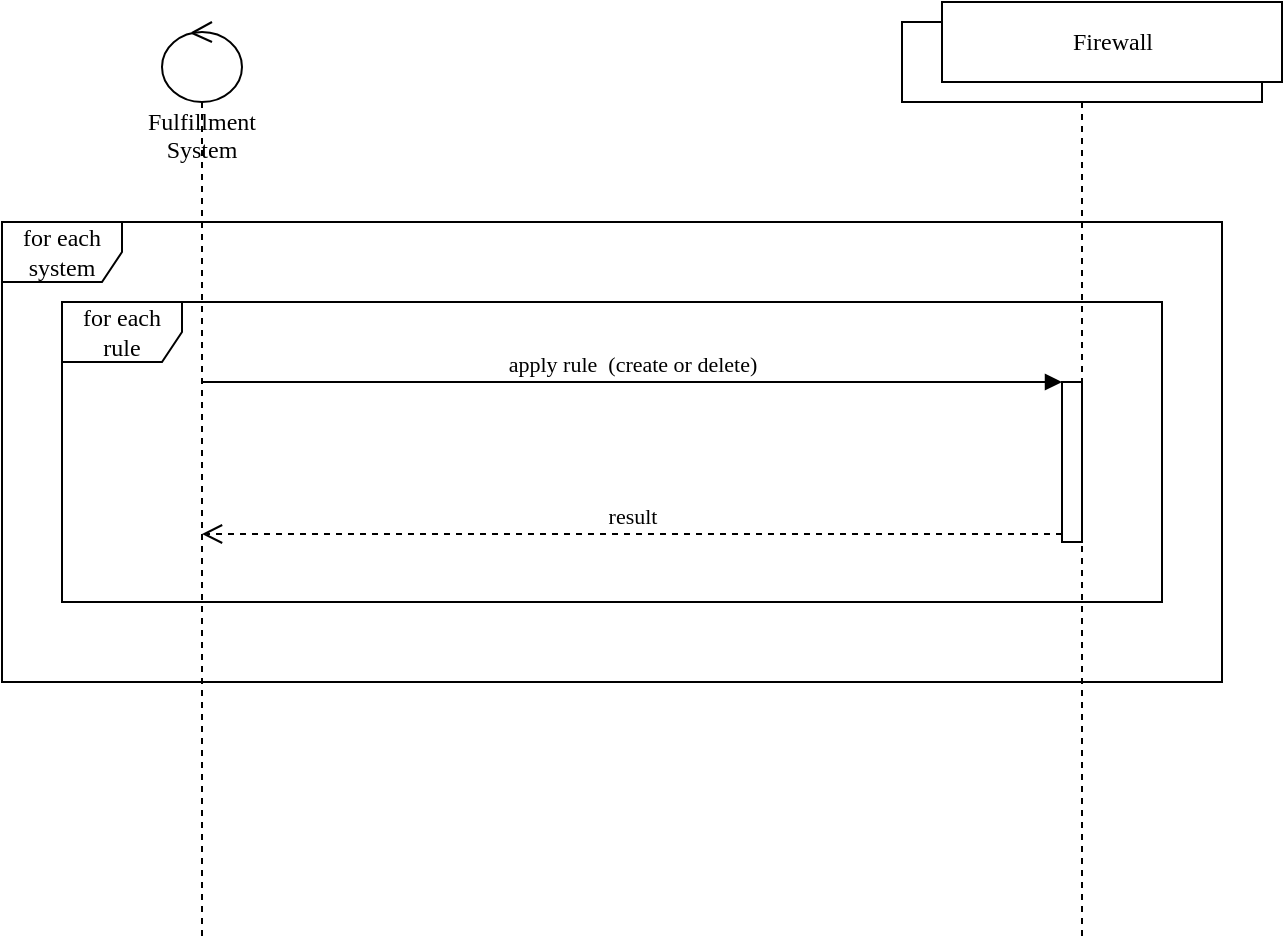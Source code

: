 <?xml version="1.0" encoding="UTF-8"?>
<mxfile version="15.6.1" type="atlas"><mxAtlasLibraries/><diagram id="vag3YUofptTFAfvfrVT5" name="Page-1"><mxGraphModel dx="2462" dy="1088" grid="1" gridSize="10" guides="1" tooltips="1" connect="1" arrows="1" fold="1" page="0" pageScale="1" pageWidth="583" pageHeight="827" math="0" shadow="0"><root><mxCell id="0"/><mxCell id="1" parent="0"/><mxCell id="Joq5eslthPSGdm4jE2mc-8" value="for each system" style="shape=umlFrame;whiteSpace=wrap;html=1;fontFamily=TheSans Swisscom;" parent="1" vertex="1"><mxGeometry x="-90" y="320" width="610" height="230" as="geometry"/></mxCell><mxCell id="Joq5eslthPSGdm4jE2mc-6" value="for each rule" style="shape=umlFrame;whiteSpace=wrap;html=1;fontFamily=TheSans Swisscom;" parent="1" vertex="1"><mxGeometry x="-60" y="360" width="550" height="150" as="geometry"/></mxCell><mxCell id="Joq5eslthPSGdm4jE2mc-2" value="apply rule&amp;nbsp; (create or delete)" style="html=1;verticalAlign=bottom;endArrow=block;entryX=0;entryY=0;fontFamily=TheSans Swisscom;" parent="1" target="Joq5eslthPSGdm4jE2mc-1" edge="1"><mxGeometry relative="1" as="geometry"><mxPoint x="10" y="400" as="sourcePoint"/></mxGeometry></mxCell><mxCell id="Joq5eslthPSGdm4jE2mc-3" value="result" style="html=1;verticalAlign=bottom;endArrow=open;dashed=1;endSize=8;exitX=0;exitY=0.95;fontFamily=TheSans Swisscom;" parent="1" source="Joq5eslthPSGdm4jE2mc-1" edge="1"><mxGeometry relative="1" as="geometry"><mxPoint x="10" y="476" as="targetPoint"/></mxGeometry></mxCell><mxCell id="Joq5eslthPSGdm4jE2mc-7" value="Fulfillment System" style="shape=umlLifeline;participant=umlControl;perimeter=lifelinePerimeter;whiteSpace=wrap;html=1;container=1;collapsible=0;recursiveResize=0;verticalAlign=top;spacingTop=36;outlineConnect=0;fontFamily=TheSans Swisscom;" parent="1" vertex="1"><mxGeometry x="-10" y="220" width="40" height="460" as="geometry"/></mxCell><mxCell id="Joq5eslthPSGdm4jE2mc-5" value="Firewall" style="shape=umlLifeline;perimeter=lifelinePerimeter;whiteSpace=wrap;html=1;container=1;collapsible=0;recursiveResize=0;outlineConnect=0;fontFamily=TheSans Swisscom;" parent="1" vertex="1"><mxGeometry x="360" y="220" width="180" height="460" as="geometry"/></mxCell><mxCell id="Joq5eslthPSGdm4jE2mc-1" value="" style="html=1;points=[];perimeter=orthogonalPerimeter;fontFamily=TheSans Swisscom;" parent="Joq5eslthPSGdm4jE2mc-5" vertex="1"><mxGeometry x="80" y="180" width="10" height="80" as="geometry"/></mxCell><mxCell id="Z2zqlPgohVlKnUvBG288-1" value="Firewall" style="html=1;fontFamily=TheSans Swisscom;" parent="Joq5eslthPSGdm4jE2mc-5" vertex="1"><mxGeometry x="20" y="-10" width="170" height="40" as="geometry"/></mxCell></root></mxGraphModel></diagram></mxfile>